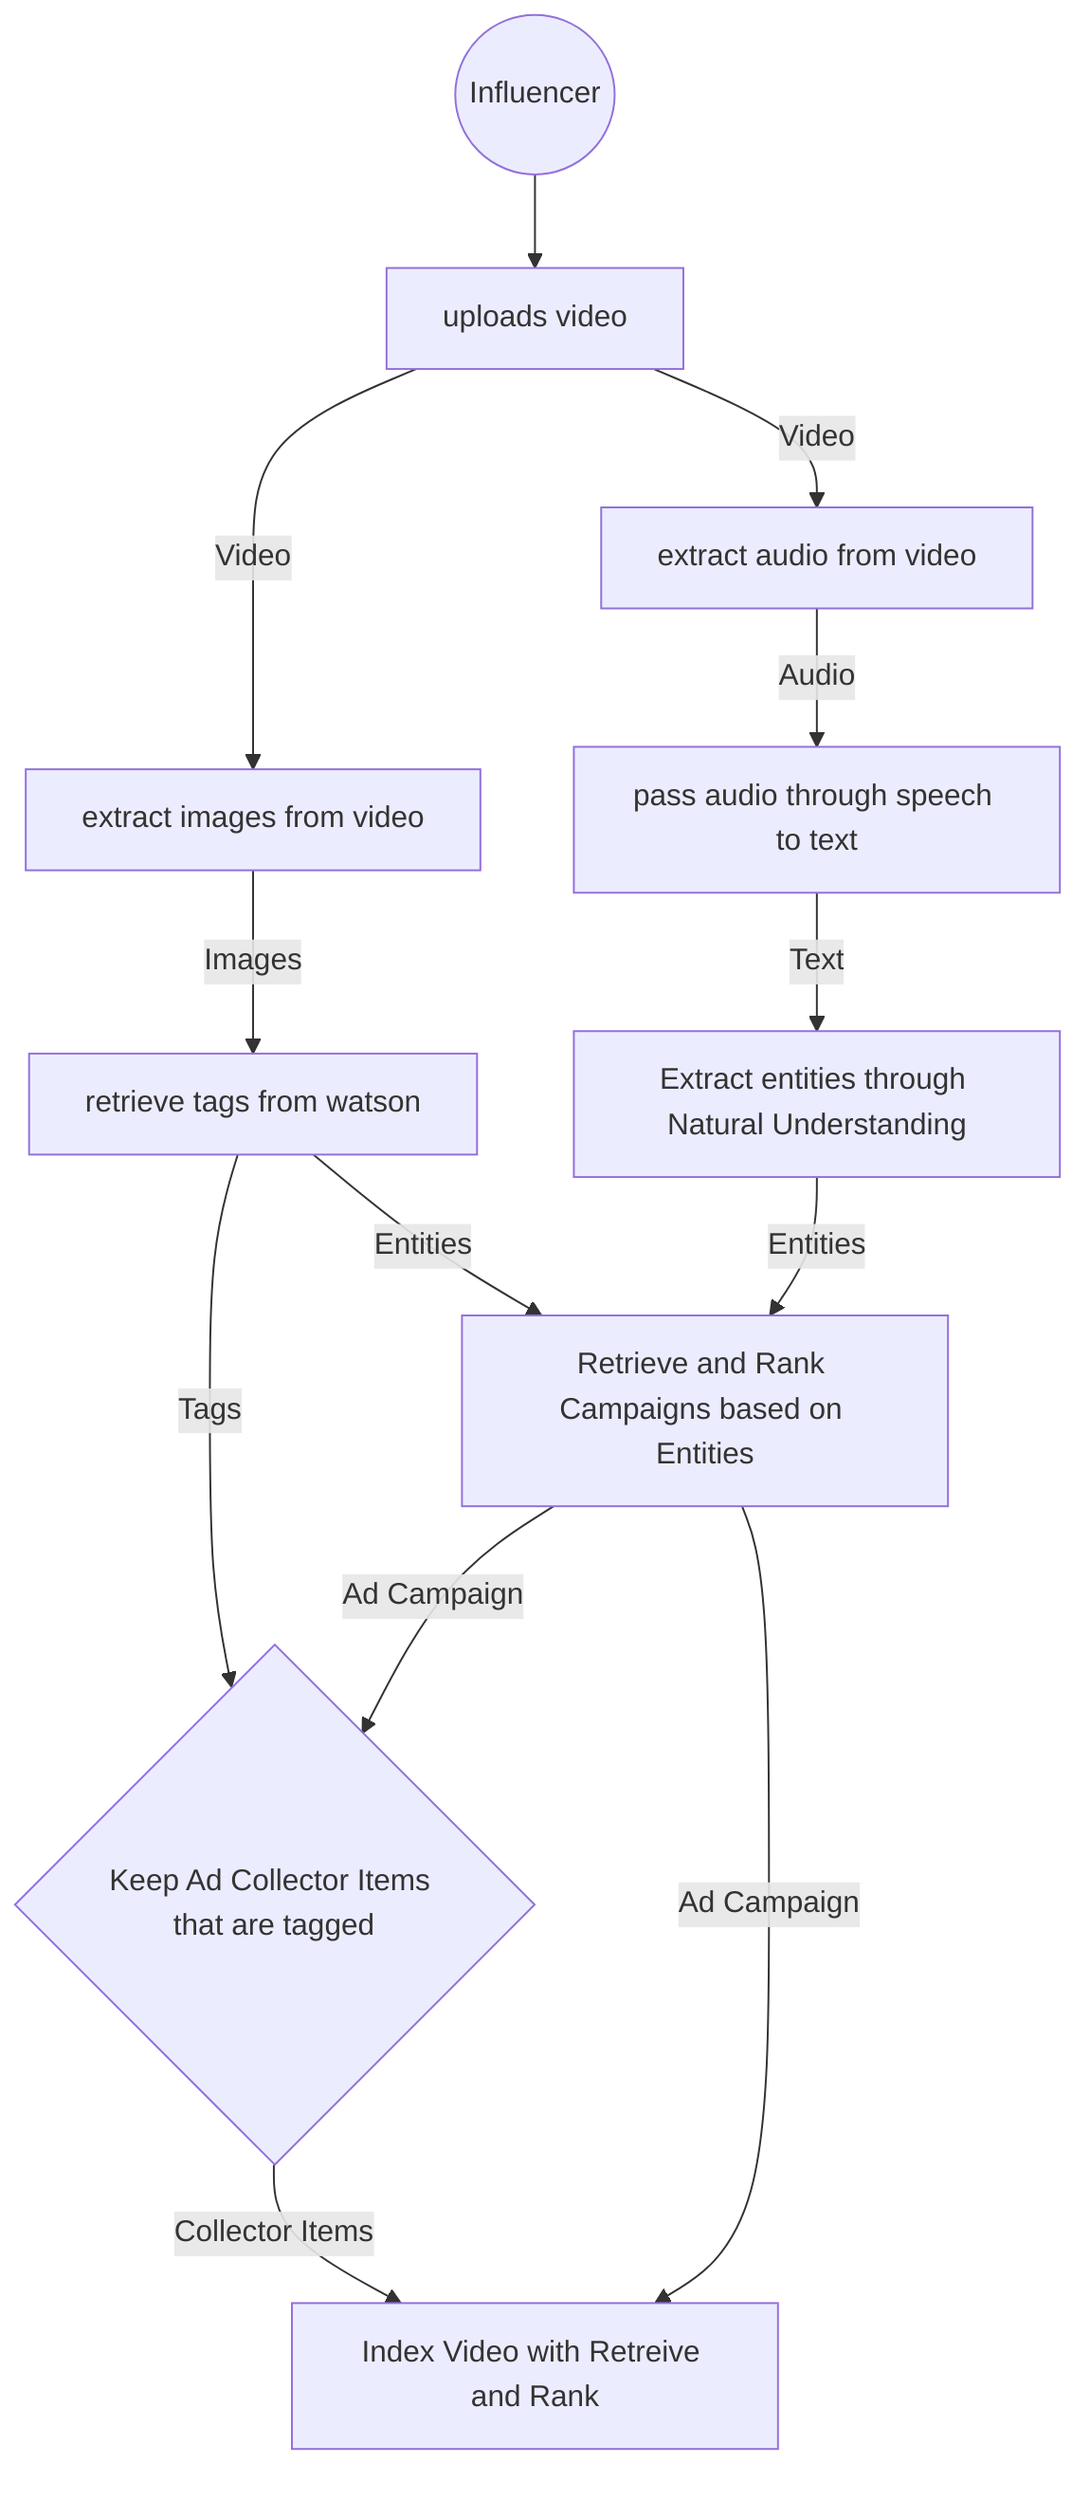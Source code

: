 graph TD;
    influStart((Influencer))
    influInput[uploads video]
    influAudio[extract audio from video]
    influAText[pass audio through speech to text]
    influATExtract[Extract entities through Natural Understanding]

    influVExtract[extract images from video]
    influVTag[retrieve tags from watson]

    influATRetrieve[Retrieve and Rank Campaigns based on Entities]

    influAdItemsFilter{Keep Ad Collector Items that are tagged}

    influIndexVideo[Index Video with Retreive and Rank]

    influStart-->influInput
    influInput-- Video -->influVExtract
    influVExtract-- Images -->influVTag

    influInput-- Video -->influAudio
    influAudio-- Audio -->influAText
    influAText-- Text -->influATExtract

    influVTag-- Entities -->influATRetrieve
    influATExtract-- Entities -->influATRetrieve

    influVTag-- Tags -->influAdItemsFilter
    influATRetrieve-- Ad Campaign -->influAdItemsFilter
    influAdItemsFilter-- Collector Items -->influIndexVideo

    influATRetrieve-- Ad Campaign -->influIndexVideo